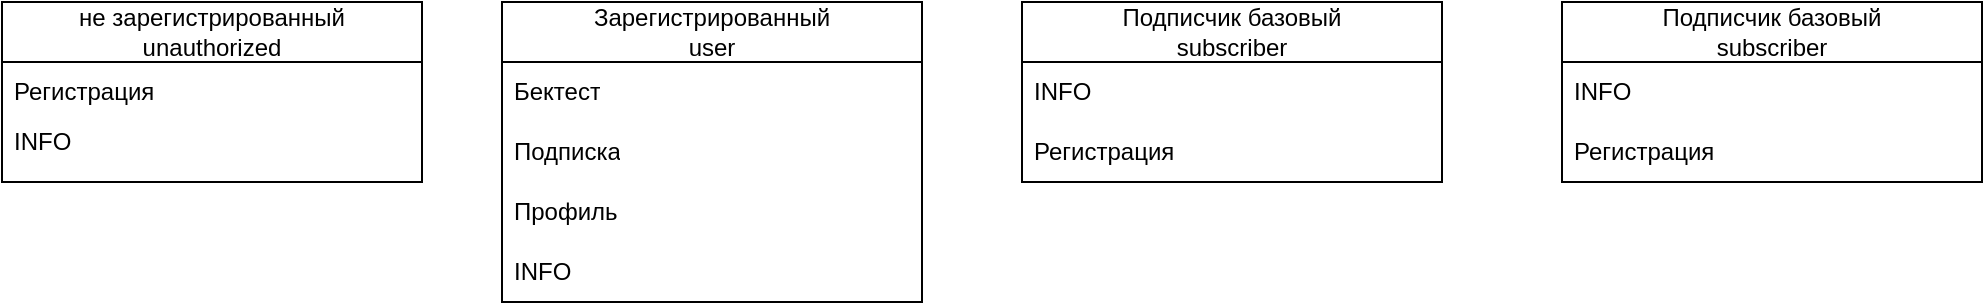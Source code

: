 <mxfile version="24.3.1" type="github">
  <diagram name="Страница — 1" id="fpqZEvsvuHDmOJBgVJKt">
    <mxGraphModel dx="2074" dy="746" grid="1" gridSize="10" guides="1" tooltips="1" connect="1" arrows="1" fold="1" page="1" pageScale="1" pageWidth="827" pageHeight="1169" math="0" shadow="0">
      <root>
        <mxCell id="0" />
        <mxCell id="1" parent="0" />
        <mxCell id="6fjVTKOK3ZuIzF7_b7N0-1" value="не зарегистрированный&lt;div&gt;unauthorized&lt;/div&gt;" style="swimlane;fontStyle=0;childLayout=stackLayout;horizontal=1;startSize=30;horizontalStack=0;resizeParent=1;resizeParentMax=0;resizeLast=0;collapsible=1;marginBottom=0;whiteSpace=wrap;html=1;" vertex="1" parent="1">
          <mxGeometry x="20" y="80" width="210" height="90" as="geometry">
            <mxRectangle x="40" y="40" width="170" height="40" as="alternateBounds" />
          </mxGeometry>
        </mxCell>
        <mxCell id="6fjVTKOK3ZuIzF7_b7N0-2" value="Регистрация" style="text;strokeColor=none;fillColor=none;align=left;verticalAlign=middle;spacingLeft=4;spacingRight=4;overflow=hidden;points=[[0,0.5],[1,0.5]];portConstraint=eastwest;rotatable=0;whiteSpace=wrap;html=1;" vertex="1" parent="6fjVTKOK3ZuIzF7_b7N0-1">
          <mxGeometry y="30" width="210" height="30" as="geometry" />
        </mxCell>
        <mxCell id="6fjVTKOK3ZuIzF7_b7N0-18" value="INFO&lt;div&gt;&lt;br&gt;&lt;/div&gt;" style="text;strokeColor=none;fillColor=none;align=left;verticalAlign=middle;spacingLeft=4;spacingRight=4;overflow=hidden;points=[[0,0.5],[1,0.5]];portConstraint=eastwest;rotatable=0;whiteSpace=wrap;html=1;" vertex="1" parent="6fjVTKOK3ZuIzF7_b7N0-1">
          <mxGeometry y="60" width="210" height="30" as="geometry" />
        </mxCell>
        <mxCell id="6fjVTKOK3ZuIzF7_b7N0-5" value="Зарегистрированный&lt;div&gt;user&lt;/div&gt;" style="swimlane;fontStyle=0;childLayout=stackLayout;horizontal=1;startSize=30;horizontalStack=0;resizeParent=1;resizeParentMax=0;resizeLast=0;collapsible=1;marginBottom=0;whiteSpace=wrap;html=1;" vertex="1" parent="1">
          <mxGeometry x="270" y="80" width="210" height="150" as="geometry">
            <mxRectangle x="40" y="40" width="170" height="40" as="alternateBounds" />
          </mxGeometry>
        </mxCell>
        <mxCell id="6fjVTKOK3ZuIzF7_b7N0-7" value="Бектест" style="text;strokeColor=none;fillColor=none;align=left;verticalAlign=middle;spacingLeft=4;spacingRight=4;overflow=hidden;points=[[0,0.5],[1,0.5]];portConstraint=eastwest;rotatable=0;whiteSpace=wrap;html=1;" vertex="1" parent="6fjVTKOK3ZuIzF7_b7N0-5">
          <mxGeometry y="30" width="210" height="30" as="geometry" />
        </mxCell>
        <mxCell id="6fjVTKOK3ZuIzF7_b7N0-20" value="Подписка" style="text;strokeColor=none;fillColor=none;align=left;verticalAlign=middle;spacingLeft=4;spacingRight=4;overflow=hidden;points=[[0,0.5],[1,0.5]];portConstraint=eastwest;rotatable=0;whiteSpace=wrap;html=1;" vertex="1" parent="6fjVTKOK3ZuIzF7_b7N0-5">
          <mxGeometry y="60" width="210" height="30" as="geometry" />
        </mxCell>
        <mxCell id="6fjVTKOK3ZuIzF7_b7N0-19" value="Профиль" style="text;strokeColor=none;fillColor=none;align=left;verticalAlign=middle;spacingLeft=4;spacingRight=4;overflow=hidden;points=[[0,0.5],[1,0.5]];portConstraint=eastwest;rotatable=0;whiteSpace=wrap;html=1;" vertex="1" parent="6fjVTKOK3ZuIzF7_b7N0-5">
          <mxGeometry y="90" width="210" height="30" as="geometry" />
        </mxCell>
        <mxCell id="6fjVTKOK3ZuIzF7_b7N0-6" value="INFO" style="text;strokeColor=none;fillColor=none;align=left;verticalAlign=middle;spacingLeft=4;spacingRight=4;overflow=hidden;points=[[0,0.5],[1,0.5]];portConstraint=eastwest;rotatable=0;whiteSpace=wrap;html=1;" vertex="1" parent="6fjVTKOK3ZuIzF7_b7N0-5">
          <mxGeometry y="120" width="210" height="30" as="geometry" />
        </mxCell>
        <mxCell id="6fjVTKOK3ZuIzF7_b7N0-8" value="Подписчик базовый&lt;div&gt;subscriber&lt;/div&gt;" style="swimlane;fontStyle=0;childLayout=stackLayout;horizontal=1;startSize=30;horizontalStack=0;resizeParent=1;resizeParentMax=0;resizeLast=0;collapsible=1;marginBottom=0;whiteSpace=wrap;html=1;" vertex="1" parent="1">
          <mxGeometry x="530" y="80" width="210" height="90" as="geometry">
            <mxRectangle x="40" y="40" width="170" height="40" as="alternateBounds" />
          </mxGeometry>
        </mxCell>
        <mxCell id="6fjVTKOK3ZuIzF7_b7N0-9" value="INFO" style="text;strokeColor=none;fillColor=none;align=left;verticalAlign=middle;spacingLeft=4;spacingRight=4;overflow=hidden;points=[[0,0.5],[1,0.5]];portConstraint=eastwest;rotatable=0;whiteSpace=wrap;html=1;" vertex="1" parent="6fjVTKOK3ZuIzF7_b7N0-8">
          <mxGeometry y="30" width="210" height="30" as="geometry" />
        </mxCell>
        <mxCell id="6fjVTKOK3ZuIzF7_b7N0-10" value="Регистрация" style="text;strokeColor=none;fillColor=none;align=left;verticalAlign=middle;spacingLeft=4;spacingRight=4;overflow=hidden;points=[[0,0.5],[1,0.5]];portConstraint=eastwest;rotatable=0;whiteSpace=wrap;html=1;" vertex="1" parent="6fjVTKOK3ZuIzF7_b7N0-8">
          <mxGeometry y="60" width="210" height="30" as="geometry" />
        </mxCell>
        <mxCell id="6fjVTKOK3ZuIzF7_b7N0-11" value="Подписчик базовый&lt;div&gt;subscriber&lt;/div&gt;" style="swimlane;fontStyle=0;childLayout=stackLayout;horizontal=1;startSize=30;horizontalStack=0;resizeParent=1;resizeParentMax=0;resizeLast=0;collapsible=1;marginBottom=0;whiteSpace=wrap;html=1;" vertex="1" parent="1">
          <mxGeometry x="800" y="80" width="210" height="90" as="geometry">
            <mxRectangle x="40" y="40" width="170" height="40" as="alternateBounds" />
          </mxGeometry>
        </mxCell>
        <mxCell id="6fjVTKOK3ZuIzF7_b7N0-12" value="INFO" style="text;strokeColor=none;fillColor=none;align=left;verticalAlign=middle;spacingLeft=4;spacingRight=4;overflow=hidden;points=[[0,0.5],[1,0.5]];portConstraint=eastwest;rotatable=0;whiteSpace=wrap;html=1;" vertex="1" parent="6fjVTKOK3ZuIzF7_b7N0-11">
          <mxGeometry y="30" width="210" height="30" as="geometry" />
        </mxCell>
        <mxCell id="6fjVTKOK3ZuIzF7_b7N0-13" value="Регистрация" style="text;strokeColor=none;fillColor=none;align=left;verticalAlign=middle;spacingLeft=4;spacingRight=4;overflow=hidden;points=[[0,0.5],[1,0.5]];portConstraint=eastwest;rotatable=0;whiteSpace=wrap;html=1;" vertex="1" parent="6fjVTKOK3ZuIzF7_b7N0-11">
          <mxGeometry y="60" width="210" height="30" as="geometry" />
        </mxCell>
      </root>
    </mxGraphModel>
  </diagram>
</mxfile>
